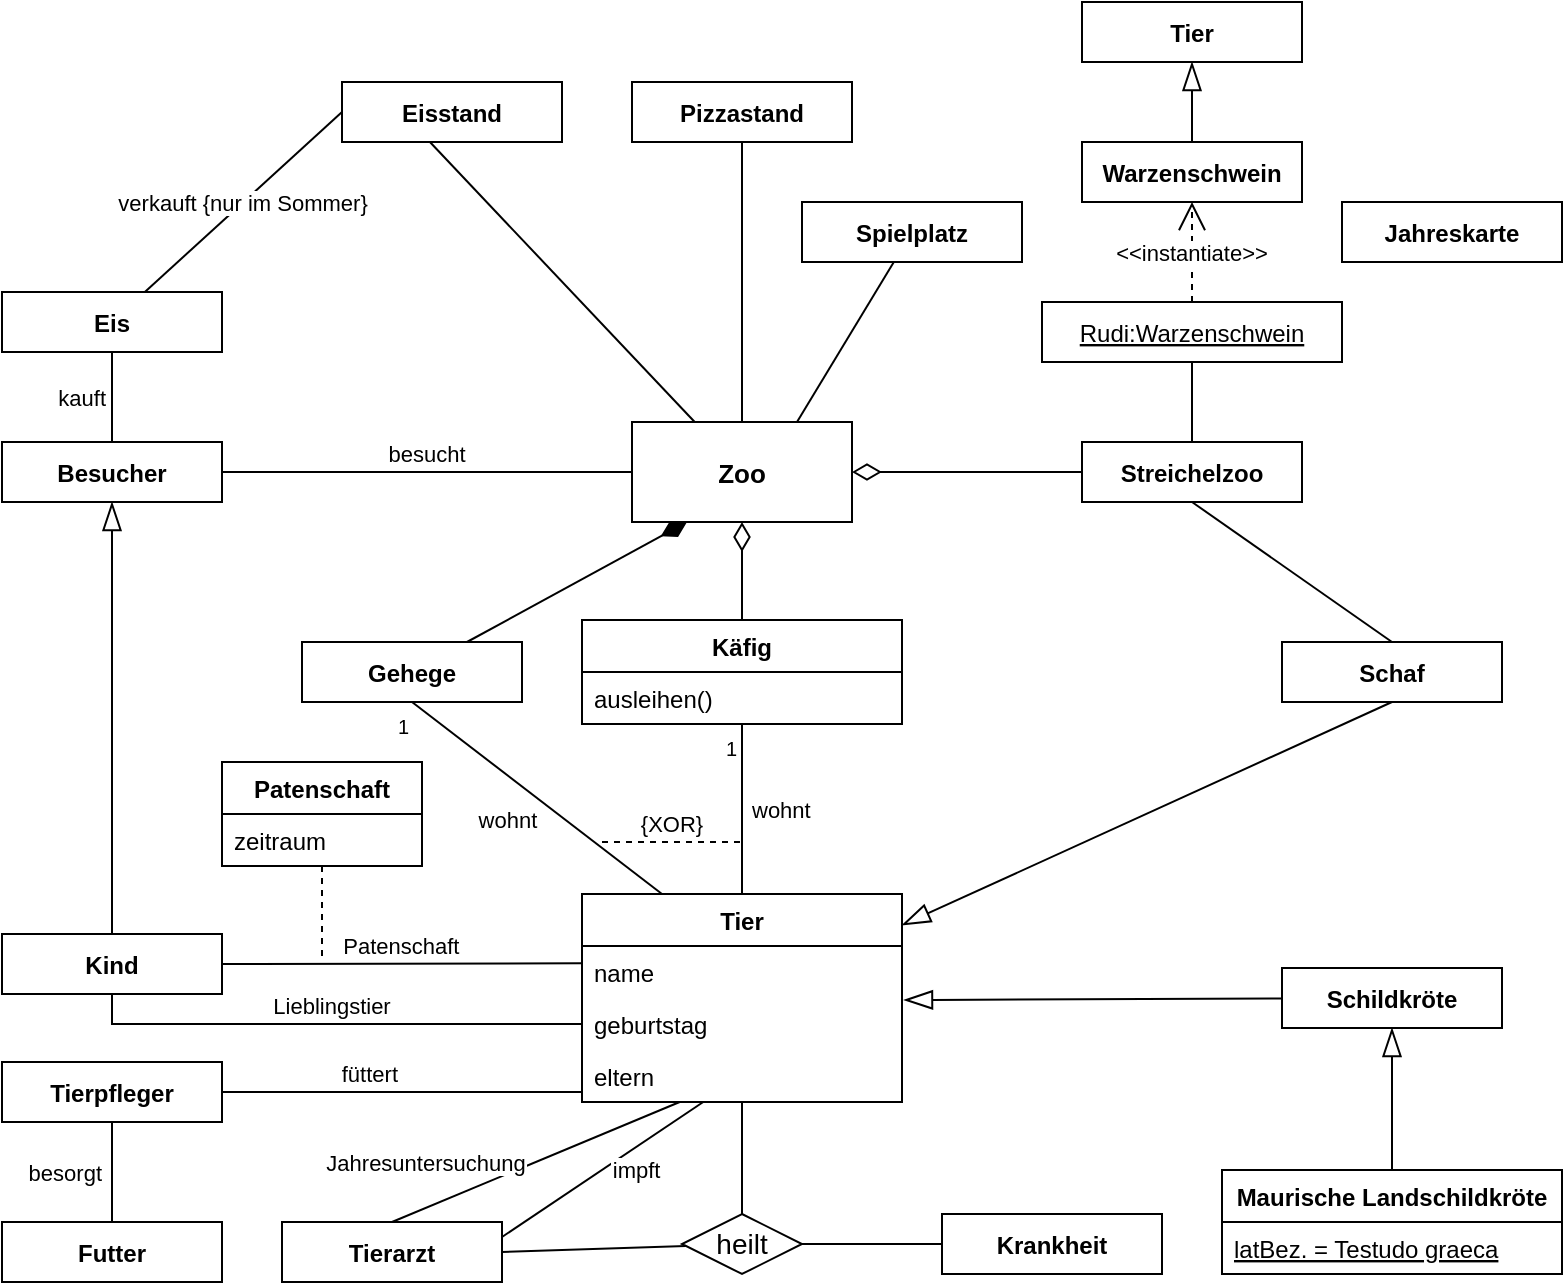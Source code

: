 <mxfile version="12.2.6" type="device" pages="1"><diagram id="W-RZAMwt8Pmr0fzwwhY0" name="Page-1"><mxGraphModel dx="1422" dy="921" grid="1" gridSize="10" guides="1" tooltips="1" connect="1" arrows="1" fold="1" page="1" pageScale="1" pageWidth="827" pageHeight="1169" math="0" shadow="0"><root><mxCell id="0"/><mxCell id="1" parent="0"/><mxCell id="Mpj2eEft3-uPQ6Zn9SK0-1" value="Tier" style="swimlane;fontStyle=1;align=center;verticalAlign=top;childLayout=stackLayout;horizontal=1;startSize=26;horizontalStack=0;resizeParent=1;resizeParentMax=0;resizeLast=0;collapsible=1;marginBottom=0;" parent="1" vertex="1"><mxGeometry x="320" y="496" width="160" height="104" as="geometry"><mxRectangle x="320" y="500" width="50" height="26" as="alternateBounds"/></mxGeometry></mxCell><mxCell id="Mpj2eEft3-uPQ6Zn9SK0-6" value="name" style="text;strokeColor=none;fillColor=none;align=left;verticalAlign=top;spacingLeft=4;spacingRight=4;overflow=hidden;rotatable=0;points=[[0,0.5],[1,0.5]];portConstraint=eastwest;" parent="Mpj2eEft3-uPQ6Zn9SK0-1" vertex="1"><mxGeometry y="26" width="160" height="26" as="geometry"/></mxCell><mxCell id="Mpj2eEft3-uPQ6Zn9SK0-2" value="geburtstag" style="text;strokeColor=none;fillColor=none;align=left;verticalAlign=top;spacingLeft=4;spacingRight=4;overflow=hidden;rotatable=0;points=[[0,0.5],[1,0.5]];portConstraint=eastwest;" parent="Mpj2eEft3-uPQ6Zn9SK0-1" vertex="1"><mxGeometry y="52" width="160" height="26" as="geometry"/></mxCell><mxCell id="Mpj2eEft3-uPQ6Zn9SK0-5" value="eltern" style="text;strokeColor=none;fillColor=none;align=left;verticalAlign=top;spacingLeft=4;spacingRight=4;overflow=hidden;rotatable=0;points=[[0,0.5],[1,0.5]];portConstraint=eastwest;" parent="Mpj2eEft3-uPQ6Zn9SK0-1" vertex="1"><mxGeometry y="78" width="160" height="26" as="geometry"/></mxCell><mxCell id="Mpj2eEft3-uPQ6Zn9SK0-71" style="edgeStyle=none;rounded=0;orthogonalLoop=1;jettySize=auto;endArrow=diamondThin;endFill=0;endSize=12;fontSize=13;align=right;" parent="1" source="Mpj2eEft3-uPQ6Zn9SK0-18" target="Mpj2eEft3-uPQ6Zn9SK0-59" edge="1"><mxGeometry relative="1" as="geometry"/></mxCell><mxCell id="Mpj2eEft3-uPQ6Zn9SK0-18" value="Käfig" style="swimlane;fontStyle=1;align=center;verticalAlign=top;childLayout=stackLayout;horizontal=1;startSize=26;horizontalStack=0;resizeParent=1;resizeParentMax=0;resizeLast=0;collapsible=1;marginBottom=0;" parent="1" vertex="1"><mxGeometry x="320" y="359" width="160" height="52" as="geometry"/></mxCell><mxCell id="Mpj2eEft3-uPQ6Zn9SK0-21" value="ausleihen()" style="text;strokeColor=none;fillColor=none;align=left;verticalAlign=top;spacingLeft=4;spacingRight=4;overflow=hidden;rotatable=0;points=[[0,0.5],[1,0.5]];portConstraint=eastwest;" parent="Mpj2eEft3-uPQ6Zn9SK0-18" vertex="1"><mxGeometry y="26" width="160" height="26" as="geometry"/></mxCell><mxCell id="Mpj2eEft3-uPQ6Zn9SK0-23" value="wohnt" style="endArrow=none;endFill=0;edgeStyle=orthogonalEdgeStyle;align=left;verticalAlign=middle;entryX=0.5;entryY=0;entryDx=0;entryDy=0;exitX=0.5;exitY=1;exitDx=0;exitDy=0;spacing=5;" parent="1" source="Mpj2eEft3-uPQ6Zn9SK0-18" target="Mpj2eEft3-uPQ6Zn9SK0-1" edge="1"><mxGeometry relative="1" as="geometry"><mxPoint x="320" y="630" as="sourcePoint"/><mxPoint x="480" y="630" as="targetPoint"/><mxPoint as="offset"/></mxGeometry></mxCell><mxCell id="Mpj2eEft3-uPQ6Zn9SK0-24" value="1" style="resizable=0;align=right;verticalAlign=top;labelBackgroundColor=#ffffff;fontSize=10;labelPosition=left;verticalLabelPosition=bottom;spacing=2;spacingLeft=0;spacingTop=0;spacingRight=1;" parent="Mpj2eEft3-uPQ6Zn9SK0-23" connectable="0" vertex="1"><mxGeometry x="-1" relative="1" as="geometry"/></mxCell><mxCell id="Mpj2eEft3-uPQ6Zn9SK0-67" style="edgeStyle=none;rounded=0;orthogonalLoop=1;jettySize=auto;entryX=0.25;entryY=1;entryDx=0;entryDy=0;endArrow=diamondThin;endFill=1;endSize=12;fontSize=13;align=right;" parent="1" source="Mpj2eEft3-uPQ6Zn9SK0-25" target="Mpj2eEft3-uPQ6Zn9SK0-59" edge="1"><mxGeometry relative="1" as="geometry"/></mxCell><mxCell id="Mpj2eEft3-uPQ6Zn9SK0-25" value="Gehege" style="fontStyle=1" parent="1" vertex="1"><mxGeometry x="180" y="370" width="110" height="30" as="geometry"/></mxCell><mxCell id="Mpj2eEft3-uPQ6Zn9SK0-30" value="wohnt" style="endArrow=none;endFill=0;align=right;verticalAlign=top;entryX=0.25;entryY=0;entryDx=0;entryDy=0;exitX=0.5;exitY=1;exitDx=0;exitDy=0;spacing=0;rounded=0;" parent="1" source="Mpj2eEft3-uPQ6Zn9SK0-25" target="Mpj2eEft3-uPQ6Zn9SK0-1" edge="1"><mxGeometry relative="1" as="geometry"><mxPoint x="410" y="432" as="sourcePoint"/><mxPoint x="410" y="510" as="targetPoint"/><mxPoint as="offset"/></mxGeometry></mxCell><mxCell id="Mpj2eEft3-uPQ6Zn9SK0-31" value="1" style="resizable=0;align=right;verticalAlign=top;labelBackgroundColor=#ffffff;fontSize=10;labelPosition=left;verticalLabelPosition=bottom;spacing=2;spacingLeft=0;spacingTop=0;" parent="Mpj2eEft3-uPQ6Zn9SK0-30" connectable="0" vertex="1"><mxGeometry x="-1" relative="1" as="geometry"/></mxCell><mxCell id="Mpj2eEft3-uPQ6Zn9SK0-32" value="Tierarzt" style="fontStyle=1" parent="1" vertex="1"><mxGeometry x="170" y="660" width="110" height="30" as="geometry"/></mxCell><mxCell id="Mpj2eEft3-uPQ6Zn9SK0-33" value="Tierpfleger" style="fontStyle=1" parent="1" vertex="1"><mxGeometry x="30" y="580" width="110" height="30" as="geometry"/></mxCell><mxCell id="Mpj2eEft3-uPQ6Zn9SK0-34" value="Futter" style="fontStyle=1" parent="1" vertex="1"><mxGeometry x="30" y="660" width="110" height="30" as="geometry"/></mxCell><mxCell id="Mpj2eEft3-uPQ6Zn9SK0-35" value="besorgt" style="endArrow=none;endFill=0;align=right;verticalAlign=middle;entryX=0.5;entryY=0;entryDx=0;entryDy=0;exitX=0.5;exitY=1;exitDx=0;exitDy=0;spacing=5;rounded=0;" parent="1" source="Mpj2eEft3-uPQ6Zn9SK0-33" target="Mpj2eEft3-uPQ6Zn9SK0-34" edge="1"><mxGeometry relative="1" as="geometry"><mxPoint x="218" y="426" as="sourcePoint"/><mxPoint x="335.96" y="524.024" as="targetPoint"/><mxPoint as="offset"/></mxGeometry></mxCell><mxCell id="Mpj2eEft3-uPQ6Zn9SK0-37" value="füttert" style="endArrow=none;endFill=0;align=right;verticalAlign=bottom;entryX=1;entryY=0.5;entryDx=0;entryDy=0;spacing=2;rounded=0;exitX=0;exitY=0.808;exitDx=0;exitDy=0;exitPerimeter=0;" parent="1" source="Mpj2eEft3-uPQ6Zn9SK0-5" target="Mpj2eEft3-uPQ6Zn9SK0-33" edge="1"><mxGeometry relative="1" as="geometry"><mxPoint x="310" y="600" as="sourcePoint"/><mxPoint x="140" y="523" as="targetPoint"/><mxPoint as="offset"/></mxGeometry></mxCell><mxCell id="Mpj2eEft3-uPQ6Zn9SK0-38" value="Jahresuntersuchung" style="endArrow=none;endFill=0;align=right;verticalAlign=middle;spacing=5;rounded=0;entryX=0.5;entryY=0;entryDx=0;entryDy=0;" parent="1" source="Mpj2eEft3-uPQ6Zn9SK0-5" target="Mpj2eEft3-uPQ6Zn9SK0-32" edge="1"><mxGeometry relative="1" as="geometry"><mxPoint x="330" y="575" as="sourcePoint"/><mxPoint x="200" y="620" as="targetPoint"/><mxPoint as="offset"/></mxGeometry></mxCell><mxCell id="Mpj2eEft3-uPQ6Zn9SK0-39" value="impft" style="endArrow=none;endFill=0;align=left;verticalAlign=middle;spacing=5;rounded=0;entryX=1;entryY=0.25;entryDx=0;entryDy=0;" parent="1" source="Mpj2eEft3-uPQ6Zn9SK0-5" target="Mpj2eEft3-uPQ6Zn9SK0-32" edge="1"><mxGeometry relative="1" as="geometry"><mxPoint x="330" y="600.012" as="sourcePoint"/><mxPoint x="290" y="660" as="targetPoint"/><mxPoint as="offset"/></mxGeometry></mxCell><mxCell id="Mpj2eEft3-uPQ6Zn9SK0-40" value="Krankheit" style="fontStyle=1" parent="1" vertex="1"><mxGeometry x="500" y="656" width="110" height="30" as="geometry"/></mxCell><mxCell id="Mpj2eEft3-uPQ6Zn9SK0-42" style="edgeStyle=none;rounded=0;orthogonalLoop=1;jettySize=auto;entryX=1;entryY=0.5;entryDx=0;entryDy=0;endArrow=none;endFill=0;fontSize=13;align=right;" parent="1" source="Mpj2eEft3-uPQ6Zn9SK0-41" target="Mpj2eEft3-uPQ6Zn9SK0-32" edge="1"><mxGeometry relative="1" as="geometry"/></mxCell><mxCell id="Mpj2eEft3-uPQ6Zn9SK0-45" style="edgeStyle=none;rounded=0;orthogonalLoop=1;jettySize=auto;endArrow=none;endFill=0;fontSize=13;align=right;" parent="1" source="Mpj2eEft3-uPQ6Zn9SK0-41" target="Mpj2eEft3-uPQ6Zn9SK0-40" edge="1"><mxGeometry relative="1" as="geometry"/></mxCell><mxCell id="Mpj2eEft3-uPQ6Zn9SK0-46" style="edgeStyle=none;rounded=0;orthogonalLoop=1;jettySize=auto;entryX=0.5;entryY=1;entryDx=0;entryDy=0;endArrow=none;endFill=0;fontSize=13;align=right;" parent="1" source="Mpj2eEft3-uPQ6Zn9SK0-41" target="Mpj2eEft3-uPQ6Zn9SK0-1" edge="1"><mxGeometry relative="1" as="geometry"/></mxCell><mxCell id="Mpj2eEft3-uPQ6Zn9SK0-41" value="heilt" style="shape=rhombus;strokeWidth=1;fontSize=13;perimeter=rhombusPerimeter;whiteSpace=wrap;align=center;fontSize=14;verticalAlign=middle;" parent="1" vertex="1"><mxGeometry x="370" y="656" width="60" height="30" as="geometry"/></mxCell><mxCell id="Mpj2eEft3-uPQ6Zn9SK0-55" style="edgeStyle=none;rounded=0;orthogonalLoop=1;jettySize=auto;entryX=0.5;entryY=1;entryDx=0;entryDy=0;endArrow=blockThin;endFill=0;fontSize=13;align=right;endSize=12;" parent="1" source="Mpj2eEft3-uPQ6Zn9SK0-47" target="Mpj2eEft3-uPQ6Zn9SK0-54" edge="1"><mxGeometry relative="1" as="geometry"/></mxCell><mxCell id="Mpj2eEft3-uPQ6Zn9SK0-47" value="Kind" style="fontStyle=1" parent="1" vertex="1"><mxGeometry x="30" y="516" width="110" height="30" as="geometry"/></mxCell><mxCell id="Mpj2eEft3-uPQ6Zn9SK0-48" value="Lieblingstier" style="endArrow=none;endFill=0;align=center;verticalAlign=bottom;entryX=0.5;entryY=1;entryDx=0;entryDy=0;spacing=2;rounded=0;edgeStyle=orthogonalEdgeStyle;" parent="1" source="Mpj2eEft3-uPQ6Zn9SK0-2" target="Mpj2eEft3-uPQ6Zn9SK0-47" edge="1"><mxGeometry relative="1" as="geometry"><mxPoint x="280" y="550" as="sourcePoint"/><mxPoint x="160" y="609" as="targetPoint"/><mxPoint as="offset"/></mxGeometry></mxCell><mxCell id="Mpj2eEft3-uPQ6Zn9SK0-49" value="Patenschaft" style="endArrow=none;endFill=0;align=center;verticalAlign=bottom;entryX=1;entryY=0.5;entryDx=0;entryDy=0;spacing=2;rounded=0;exitX=-0.002;exitY=0.333;exitDx=0;exitDy=0;exitPerimeter=0;" parent="1" source="Mpj2eEft3-uPQ6Zn9SK0-6" target="Mpj2eEft3-uPQ6Zn9SK0-47" edge="1"><mxGeometry relative="1" as="geometry"><mxPoint x="290" y="531" as="sourcePoint"/><mxPoint x="88.95" y="540.99" as="targetPoint"/><mxPoint as="offset"/></mxGeometry></mxCell><mxCell id="Mpj2eEft3-uPQ6Zn9SK0-50" value="Patenschaft" style="swimlane;fontStyle=1;align=center;verticalAlign=top;childLayout=stackLayout;horizontal=1;startSize=26;horizontalStack=0;resizeParent=1;resizeParentMax=0;resizeLast=0;collapsible=1;marginBottom=0;" parent="1" vertex="1"><mxGeometry x="140" y="430" width="100" height="52" as="geometry"><mxRectangle x="320" y="500" width="50" height="26" as="alternateBounds"/></mxGeometry></mxCell><mxCell id="Mpj2eEft3-uPQ6Zn9SK0-51" value="zeitraum" style="text;strokeColor=none;fillColor=none;align=left;verticalAlign=top;spacingLeft=4;spacingRight=4;overflow=hidden;rotatable=0;points=[[0,0.5],[1,0.5]];portConstraint=eastwest;" parent="Mpj2eEft3-uPQ6Zn9SK0-50" vertex="1"><mxGeometry y="26" width="100" height="26" as="geometry"/></mxCell><mxCell id="Mpj2eEft3-uPQ6Zn9SK0-58" value="kauft" style="edgeStyle=none;rounded=0;orthogonalLoop=1;jettySize=auto;entryX=0.5;entryY=1;entryDx=0;entryDy=0;endArrow=none;endFill=0;endSize=12;fontSize=11;align=right;spacingRight=1;" parent="1" source="Mpj2eEft3-uPQ6Zn9SK0-54" target="Mpj2eEft3-uPQ6Zn9SK0-57" edge="1"><mxGeometry relative="1" as="geometry"/></mxCell><mxCell id="Mpj2eEft3-uPQ6Zn9SK0-95" value="besucht" style="edgeStyle=none;rounded=0;orthogonalLoop=1;jettySize=auto;entryX=0;entryY=0.5;entryDx=0;entryDy=0;endArrow=none;endFill=0;endSize=12;fontSize=11;align=center;verticalAlign=bottom;" parent="1" source="Mpj2eEft3-uPQ6Zn9SK0-54" target="Mpj2eEft3-uPQ6Zn9SK0-59" edge="1"><mxGeometry relative="1" as="geometry"/></mxCell><mxCell id="Mpj2eEft3-uPQ6Zn9SK0-54" value="Besucher" style="fontStyle=1" parent="1" vertex="1"><mxGeometry x="30" y="270" width="110" height="30" as="geometry"/></mxCell><mxCell id="Mpj2eEft3-uPQ6Zn9SK0-61" value="verkauft {nur im Sommer}" style="edgeStyle=none;rounded=0;orthogonalLoop=1;jettySize=auto;entryX=0;entryY=0.5;entryDx=0;entryDy=0;endArrow=none;endFill=0;endSize=12;fontSize=11;align=center;" parent="1" source="Mpj2eEft3-uPQ6Zn9SK0-57" target="Mpj2eEft3-uPQ6Zn9SK0-60" edge="1"><mxGeometry relative="1" as="geometry"/></mxCell><mxCell id="Mpj2eEft3-uPQ6Zn9SK0-57" value="Eis" style="fontStyle=1" parent="1" vertex="1"><mxGeometry x="30" y="195" width="110" height="30" as="geometry"/></mxCell><mxCell id="Mpj2eEft3-uPQ6Zn9SK0-62" style="edgeStyle=none;rounded=0;orthogonalLoop=1;jettySize=auto;entryX=0.391;entryY=0.967;entryDx=0;entryDy=0;entryPerimeter=0;endArrow=none;endFill=0;endSize=12;fontSize=13;align=right;" parent="1" source="Mpj2eEft3-uPQ6Zn9SK0-59" target="Mpj2eEft3-uPQ6Zn9SK0-60" edge="1"><mxGeometry relative="1" as="geometry"/></mxCell><mxCell id="Mpj2eEft3-uPQ6Zn9SK0-64" style="edgeStyle=none;rounded=0;orthogonalLoop=1;jettySize=auto;endArrow=none;endFill=0;endSize=12;fontSize=13;align=right;" parent="1" source="Mpj2eEft3-uPQ6Zn9SK0-59" target="Mpj2eEft3-uPQ6Zn9SK0-63" edge="1"><mxGeometry relative="1" as="geometry"/></mxCell><mxCell id="Mpj2eEft3-uPQ6Zn9SK0-59" value="Zoo" style="strokeWidth=1;fontSize=13;fontStyle=1" parent="1" vertex="1"><mxGeometry x="345" y="260" width="110" height="50" as="geometry"/></mxCell><mxCell id="Mpj2eEft3-uPQ6Zn9SK0-60" value="Eisstand" style="fontStyle=1" parent="1" vertex="1"><mxGeometry x="200" y="90" width="110" height="30" as="geometry"/></mxCell><mxCell id="Mpj2eEft3-uPQ6Zn9SK0-63" value="Pizzastand" style="fontStyle=1" parent="1" vertex="1"><mxGeometry x="345" y="90" width="110" height="30" as="geometry"/></mxCell><mxCell id="Mpj2eEft3-uPQ6Zn9SK0-65" style="edgeStyle=none;rounded=0;orthogonalLoop=1;jettySize=auto;endArrow=none;endFill=0;endSize=12;fontSize=13;align=right;exitX=0.75;exitY=0;exitDx=0;exitDy=0;" parent="1" source="Mpj2eEft3-uPQ6Zn9SK0-59" target="Mpj2eEft3-uPQ6Zn9SK0-66" edge="1"><mxGeometry relative="1" as="geometry"><mxPoint x="476.25" y="240" as="sourcePoint"/></mxGeometry></mxCell><mxCell id="Mpj2eEft3-uPQ6Zn9SK0-66" value="Spielplatz" style="fontStyle=1" parent="1" vertex="1"><mxGeometry x="430" y="150" width="110" height="30" as="geometry"/></mxCell><mxCell id="Mpj2eEft3-uPQ6Zn9SK0-74" style="edgeStyle=none;rounded=0;orthogonalLoop=1;jettySize=auto;entryX=1;entryY=0.5;entryDx=0;entryDy=0;endArrow=diamondThin;endFill=0;endSize=12;fontSize=13;align=right;" parent="1" source="Mpj2eEft3-uPQ6Zn9SK0-72" target="Mpj2eEft3-uPQ6Zn9SK0-59" edge="1"><mxGeometry relative="1" as="geometry"/></mxCell><mxCell id="Mpj2eEft3-uPQ6Zn9SK0-93" style="edgeStyle=none;rounded=0;orthogonalLoop=1;jettySize=auto;entryX=0.5;entryY=1;entryDx=0;entryDy=0;endArrow=none;endFill=0;endSize=12;fontSize=13;align=right;" parent="1" source="Mpj2eEft3-uPQ6Zn9SK0-72" target="Mpj2eEft3-uPQ6Zn9SK0-88" edge="1"><mxGeometry relative="1" as="geometry"/></mxCell><mxCell id="Mpj2eEft3-uPQ6Zn9SK0-72" value="Streichelzoo" style="fontStyle=1" parent="1" vertex="1"><mxGeometry x="570" y="270" width="110" height="30" as="geometry"/></mxCell><mxCell id="Mpj2eEft3-uPQ6Zn9SK0-76" style="rounded=0;orthogonalLoop=1;jettySize=auto;entryX=0.5;entryY=1;entryDx=0;entryDy=0;endArrow=none;endFill=0;endSize=12;fontSize=13;align=right;exitX=0.5;exitY=0;exitDx=0;exitDy=0;" parent="1" source="Mpj2eEft3-uPQ6Zn9SK0-75" target="Mpj2eEft3-uPQ6Zn9SK0-72" edge="1"><mxGeometry relative="1" as="geometry"/></mxCell><mxCell id="Mpj2eEft3-uPQ6Zn9SK0-77" style="edgeStyle=none;rounded=0;orthogonalLoop=1;jettySize=auto;endArrow=blockThin;endFill=0;endSize=12;fontSize=13;align=right;exitX=0.5;exitY=1;exitDx=0;exitDy=0;" parent="1" source="Mpj2eEft3-uPQ6Zn9SK0-75" target="Mpj2eEft3-uPQ6Zn9SK0-1" edge="1"><mxGeometry relative="1" as="geometry"/></mxCell><mxCell id="Mpj2eEft3-uPQ6Zn9SK0-75" value="Schaf" style="fontStyle=1" parent="1" vertex="1"><mxGeometry x="670" y="370" width="110" height="30" as="geometry"/></mxCell><mxCell id="Mpj2eEft3-uPQ6Zn9SK0-80" style="edgeStyle=none;rounded=0;orthogonalLoop=1;jettySize=auto;endArrow=blockThin;endFill=0;endSize=12;fontSize=13;align=right;" parent="1" source="Mpj2eEft3-uPQ6Zn9SK0-78" edge="1"><mxGeometry relative="1" as="geometry"><mxPoint x="481" y="549" as="targetPoint"/></mxGeometry></mxCell><mxCell id="Mpj2eEft3-uPQ6Zn9SK0-78" value="Schildkröte" style="fontStyle=1" parent="1" vertex="1"><mxGeometry x="670" y="533" width="110" height="30" as="geometry"/></mxCell><mxCell id="Mpj2eEft3-uPQ6Zn9SK0-84" style="edgeStyle=none;rounded=0;orthogonalLoop=1;jettySize=auto;entryX=0.5;entryY=1;entryDx=0;entryDy=0;endArrow=blockThin;endFill=0;endSize=12;fontSize=13;align=right;" parent="1" source="Mpj2eEft3-uPQ6Zn9SK0-81" target="Mpj2eEft3-uPQ6Zn9SK0-78" edge="1"><mxGeometry relative="1" as="geometry"/></mxCell><mxCell id="Mpj2eEft3-uPQ6Zn9SK0-81" value="Maurische Landschildkröte" style="swimlane;fontStyle=1;align=center;verticalAlign=top;childLayout=stackLayout;horizontal=1;startSize=26;horizontalStack=0;resizeParent=1;resizeParentMax=0;resizeLast=0;collapsible=1;marginBottom=0;" parent="1" vertex="1"><mxGeometry x="640" y="634" width="170" height="52" as="geometry"><mxRectangle x="320" y="500" width="50" height="26" as="alternateBounds"/></mxGeometry></mxCell><mxCell id="Mpj2eEft3-uPQ6Zn9SK0-82" value="latBez. = Testudo graeca" style="text;strokeColor=none;fillColor=none;align=left;verticalAlign=top;spacingLeft=4;spacingRight=4;overflow=hidden;rotatable=0;points=[[0,0.5],[1,0.5]];portConstraint=eastwest;fontStyle=4;" parent="Mpj2eEft3-uPQ6Zn9SK0-81" vertex="1"><mxGeometry y="26" width="170" height="26" as="geometry"/></mxCell><mxCell id="Mpj2eEft3-uPQ6Zn9SK0-85" value="Jahreskarte" style="fontStyle=1;spacing=2;" parent="1" vertex="1"><mxGeometry x="700" y="150" width="110" height="30" as="geometry"/></mxCell><mxCell id="Mpj2eEft3-uPQ6Zn9SK0-90" value="&lt;&lt;instantiate&gt;&gt;" style="edgeStyle=none;rounded=0;orthogonalLoop=1;jettySize=auto;endArrow=open;endFill=0;endSize=12;fontSize=11;align=center;dashed=1;" parent="1" source="Mpj2eEft3-uPQ6Zn9SK0-88" target="Mpj2eEft3-uPQ6Zn9SK0-89" edge="1"><mxGeometry relative="1" as="geometry"/></mxCell><mxCell id="Mpj2eEft3-uPQ6Zn9SK0-88" value="Rudi:Warzenschwein" style="fontStyle=4" parent="1" vertex="1"><mxGeometry x="550" y="200" width="150" height="30" as="geometry"/></mxCell><mxCell id="Mpj2eEft3-uPQ6Zn9SK0-91" style="edgeStyle=none;rounded=0;orthogonalLoop=1;jettySize=auto;endArrow=blockThin;endFill=0;endSize=12;fontSize=13;align=right;entryX=0.5;entryY=1;entryDx=0;entryDy=0;" parent="1" source="Mpj2eEft3-uPQ6Zn9SK0-89" target="Mpj2eEft3-uPQ6Zn9SK0-92" edge="1"><mxGeometry relative="1" as="geometry"><mxPoint x="630" y="40" as="targetPoint"/></mxGeometry></mxCell><mxCell id="Mpj2eEft3-uPQ6Zn9SK0-89" value="Warzenschwein" style="fontStyle=1" parent="1" vertex="1"><mxGeometry x="570" y="120" width="110" height="30" as="geometry"/></mxCell><mxCell id="Mpj2eEft3-uPQ6Zn9SK0-92" value="Tier" style="fontStyle=1" parent="1" vertex="1"><mxGeometry x="570" y="50" width="110" height="30" as="geometry"/></mxCell><mxCell id="Mpj2eEft3-uPQ6Zn9SK0-97" value="{XOR}" style="rounded=0;orthogonalLoop=1;jettySize=auto;endArrow=none;endFill=0;endSize=12;fontSize=11;align=center;dashed=1;verticalAlign=bottom;" parent="1" edge="1"><mxGeometry relative="1" as="geometry"><mxPoint x="400" y="470" as="targetPoint"/><mxPoint x="330" y="470" as="sourcePoint"/></mxGeometry></mxCell><mxCell id="Mpj2eEft3-uPQ6Zn9SK0-103" style="rounded=0;orthogonalLoop=1;jettySize=auto;endArrow=none;endFill=0;endSize=12;fontSize=13;align=center;dashed=1;" parent="1" source="Mpj2eEft3-uPQ6Zn9SK0-50" edge="1"><mxGeometry relative="1" as="geometry"><mxPoint x="190" y="530" as="targetPoint"/><mxPoint x="190" y="482" as="sourcePoint"/></mxGeometry></mxCell><mxCell id="Mpj2eEft3-uPQ6Zn9SK0-104" style="edgeStyle=none;rounded=0;orthogonalLoop=1;jettySize=auto;exitX=1;exitY=0.5;exitDx=0;exitDy=0;dashed=1;endArrow=none;endFill=0;endSize=12;fontSize=11;align=left;" parent="1" source="Mpj2eEft3-uPQ6Zn9SK0-88" target="Mpj2eEft3-uPQ6Zn9SK0-88" edge="1"><mxGeometry relative="1" as="geometry"/></mxCell></root></mxGraphModel></diagram></mxfile>